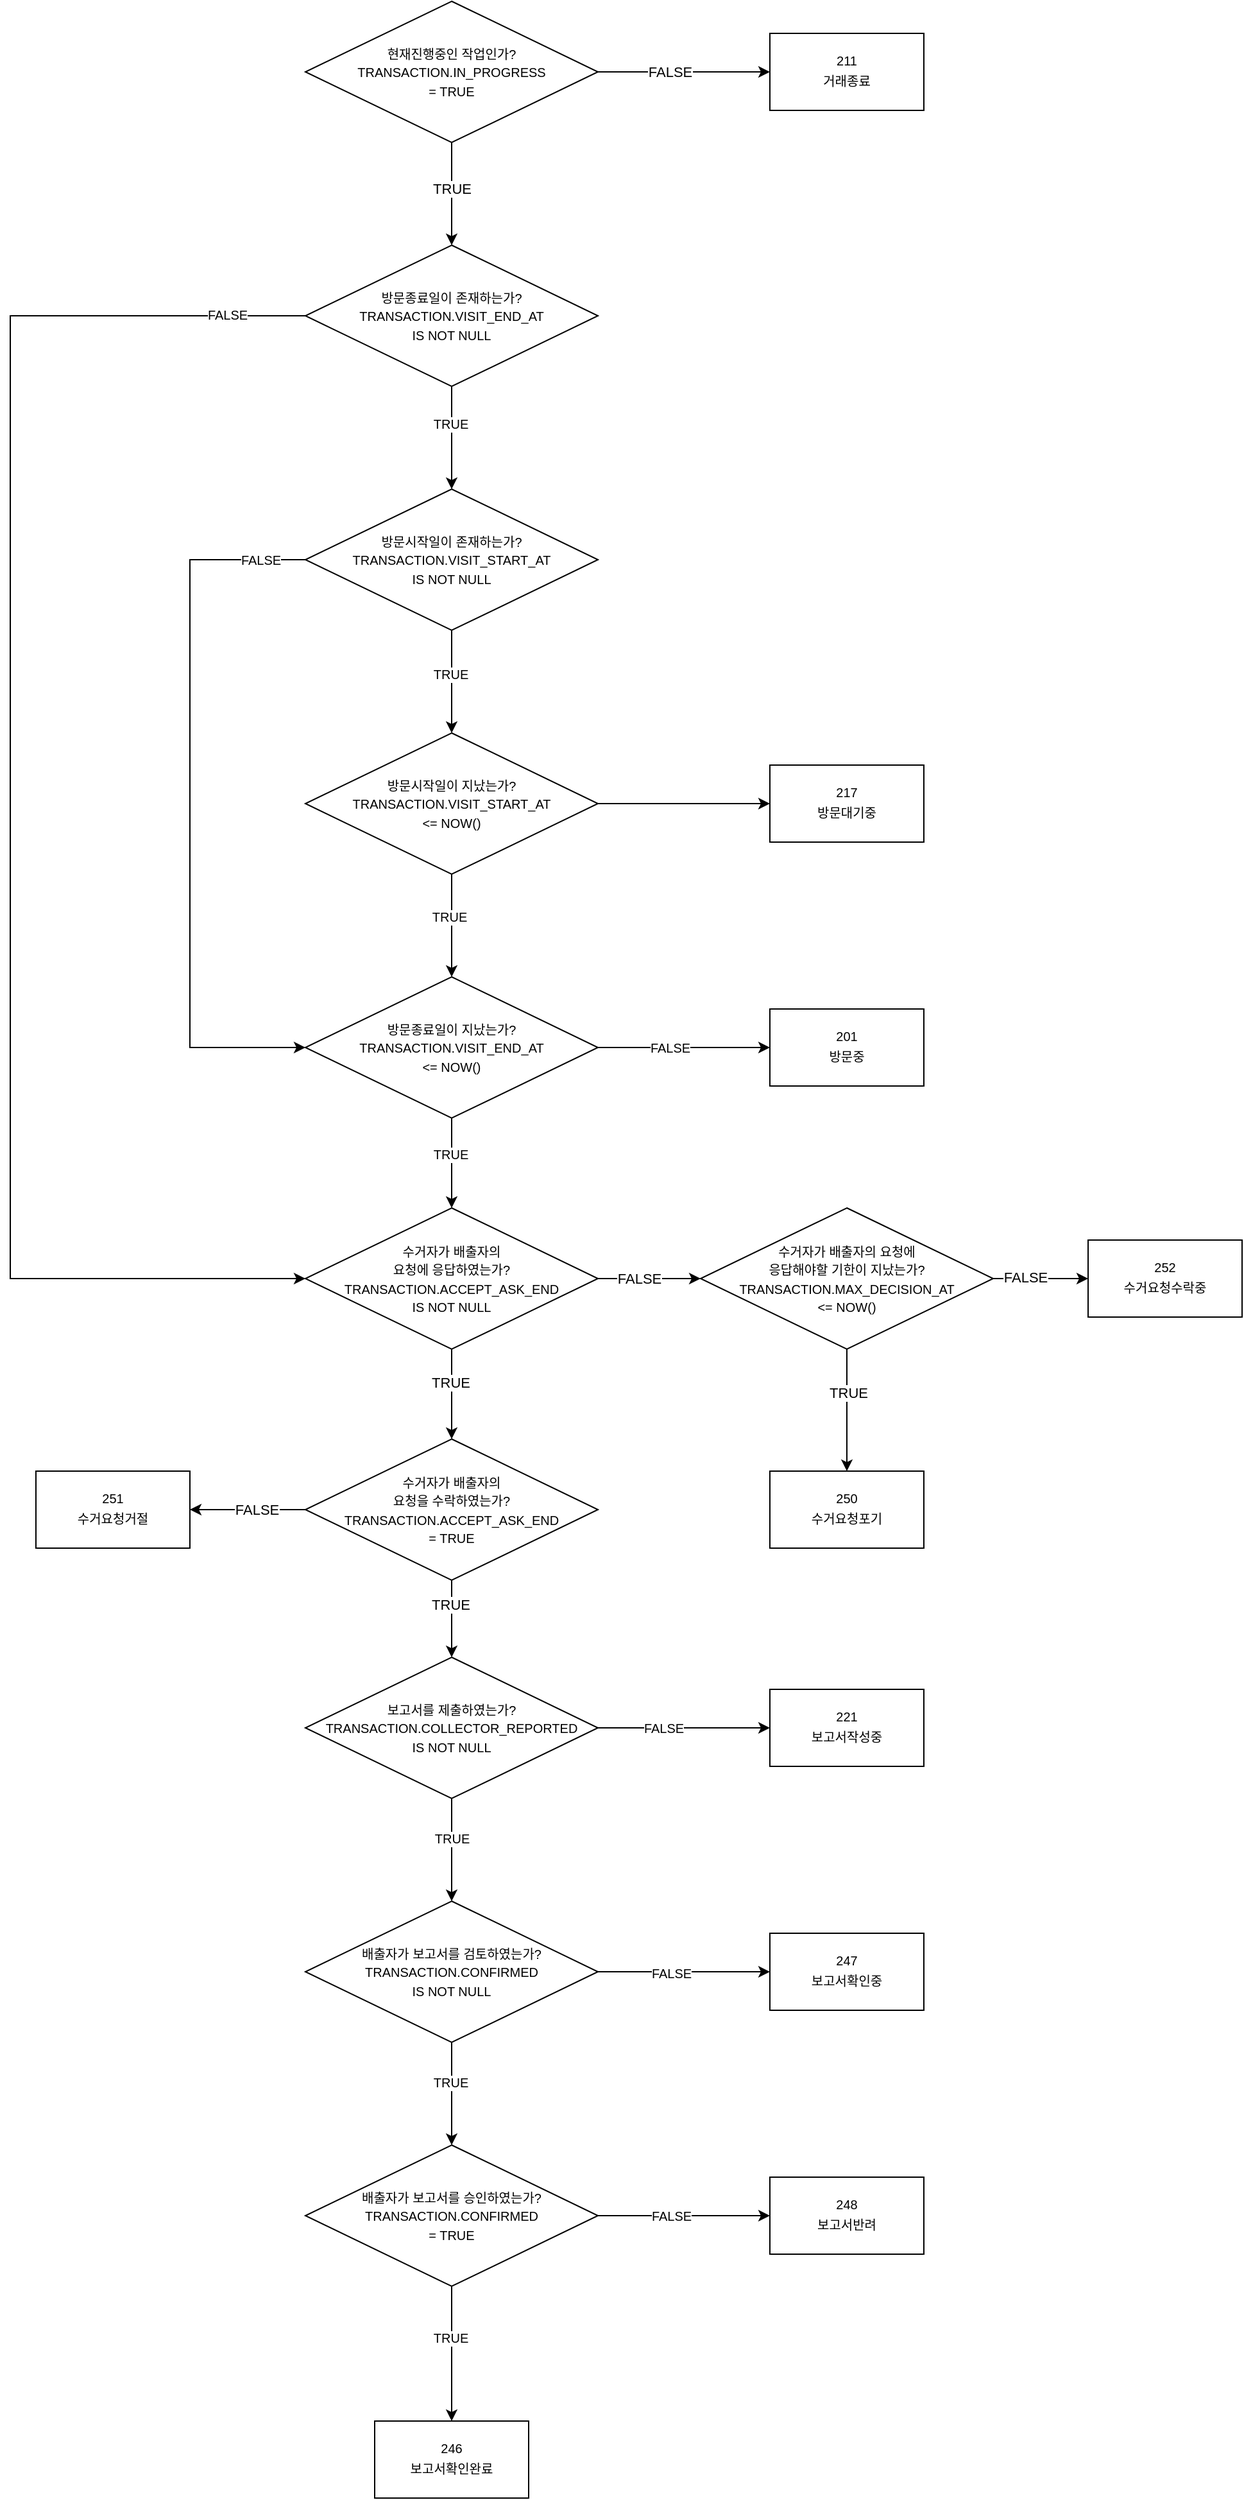 <mxfile>
    <diagram id="NKuB78-2iF7RFg5ZVrHi" name="Page-1">
        <mxGraphModel dx="2968" dy="1141" grid="1" gridSize="10" guides="1" tooltips="1" connect="1" arrows="1" fold="1" page="1" pageScale="1" pageWidth="827" pageHeight="1169" math="0" shadow="0">
            <root>
                <mxCell id="0"/>
                <mxCell id="1" parent="0"/>
                <mxCell id="uX54Qr66YurnJH-6QOxl-3" value="" style="edgeStyle=orthogonalEdgeStyle;rounded=0;orthogonalLoop=1;jettySize=auto;html=1;" parent="1" source="uX54Qr66YurnJH-6QOxl-1" target="uX54Qr66YurnJH-6QOxl-2" edge="1">
                    <mxGeometry relative="1" as="geometry"/>
                </mxCell>
                <mxCell id="uX54Qr66YurnJH-6QOxl-4" value="FALSE" style="edgeLabel;html=1;align=center;verticalAlign=middle;resizable=0;points=[];" parent="uX54Qr66YurnJH-6QOxl-3" vertex="1" connectable="0">
                    <mxGeometry x="-0.17" relative="1" as="geometry">
                        <mxPoint as="offset"/>
                    </mxGeometry>
                </mxCell>
                <mxCell id="uX54Qr66YurnJH-6QOxl-6" value="" style="edgeStyle=orthogonalEdgeStyle;rounded=0;orthogonalLoop=1;jettySize=auto;html=1;" parent="1" source="uX54Qr66YurnJH-6QOxl-1" target="uX54Qr66YurnJH-6QOxl-5" edge="1">
                    <mxGeometry relative="1" as="geometry"/>
                </mxCell>
                <mxCell id="uX54Qr66YurnJH-6QOxl-7" value="TRUE" style="edgeLabel;html=1;align=center;verticalAlign=middle;resizable=0;points=[];" parent="uX54Qr66YurnJH-6QOxl-6" vertex="1" connectable="0">
                    <mxGeometry x="-0.11" relative="1" as="geometry">
                        <mxPoint as="offset"/>
                    </mxGeometry>
                </mxCell>
                <mxCell id="uX54Qr66YurnJH-6QOxl-1" value="&lt;font style=&quot;font-size: 10px&quot;&gt;&lt;span style=&quot;font-size: 10px&quot;&gt;현재진행중인 작업인가?&lt;/span&gt;&lt;br style=&quot;font-size: 10px&quot;&gt;TRANSACTION.IN_PROGRESS&lt;br&gt;= TRUE&lt;br&gt;&lt;/font&gt;" style="rhombus;whiteSpace=wrap;html=1;" parent="1" vertex="1">
                    <mxGeometry x="-560" y="40" width="228" height="110" as="geometry"/>
                </mxCell>
                <mxCell id="uX54Qr66YurnJH-6QOxl-2" value="&lt;font style=&quot;font-size: 10px&quot;&gt;211&lt;br&gt;&lt;/font&gt;&lt;table style=&quot;font-size: 10px&quot;&gt;&lt;tbody&gt;&lt;tr&gt;&lt;td&gt;&lt;font style=&quot;font-size: 10px&quot;&gt;거래종료&lt;/font&gt;&lt;/td&gt;&lt;/tr&gt;&lt;/tbody&gt;&lt;/table&gt;" style="whiteSpace=wrap;html=1;" parent="1" vertex="1">
                    <mxGeometry x="-198" y="65" width="120" height="60" as="geometry"/>
                </mxCell>
                <mxCell id="uX54Qr66YurnJH-6QOxl-14" value="" style="edgeStyle=orthogonalEdgeStyle;rounded=0;orthogonalLoop=1;jettySize=auto;html=1;fontSize=10;" parent="1" source="uX54Qr66YurnJH-6QOxl-5" target="uX54Qr66YurnJH-6QOxl-13" edge="1">
                    <mxGeometry relative="1" as="geometry"/>
                </mxCell>
                <mxCell id="uX54Qr66YurnJH-6QOxl-17" value="TRUE" style="edgeLabel;html=1;align=center;verticalAlign=middle;resizable=0;points=[];fontSize=10;" parent="uX54Qr66YurnJH-6QOxl-14" vertex="1" connectable="0">
                    <mxGeometry x="-0.29" y="-1" relative="1" as="geometry">
                        <mxPoint as="offset"/>
                    </mxGeometry>
                </mxCell>
                <mxCell id="uX54Qr66YurnJH-6QOxl-51" style="edgeStyle=orthogonalEdgeStyle;rounded=0;orthogonalLoop=1;jettySize=auto;html=1;entryX=0;entryY=0.5;entryDx=0;entryDy=0;fontSize=10;exitX=0;exitY=0.5;exitDx=0;exitDy=0;" parent="1" source="uX54Qr66YurnJH-6QOxl-5" target="3" edge="1">
                    <mxGeometry relative="1" as="geometry">
                        <Array as="points">
                            <mxPoint x="-790" y="285"/>
                            <mxPoint x="-790" y="1035"/>
                        </Array>
                    </mxGeometry>
                </mxCell>
                <mxCell id="uX54Qr66YurnJH-6QOxl-52" value="FALSE" style="edgeLabel;html=1;align=center;verticalAlign=middle;resizable=0;points=[];fontSize=10;" parent="uX54Qr66YurnJH-6QOxl-51" vertex="1" connectable="0">
                    <mxGeometry x="-0.898" y="-1" relative="1" as="geometry">
                        <mxPoint as="offset"/>
                    </mxGeometry>
                </mxCell>
                <mxCell id="uX54Qr66YurnJH-6QOxl-5" value="&lt;font style=&quot;font-size: 10px&quot;&gt;&lt;span style=&quot;font-size: 10px&quot;&gt;방문종료일이 존재하는가?&lt;/span&gt;&lt;br style=&quot;font-size: 10px&quot;&gt;&lt;span style=&quot;font-size: 10px&quot;&gt;TRANSACTION.VISIT_END_AT&lt;/span&gt;&lt;br&gt;&lt;span&gt;IS NOT NULL&lt;/span&gt;&lt;br&gt;&lt;/font&gt;" style="rhombus;whiteSpace=wrap;html=1;" parent="1" vertex="1">
                    <mxGeometry x="-560" y="230" width="228" height="110" as="geometry"/>
                </mxCell>
                <mxCell id="uX54Qr66YurnJH-6QOxl-16" value="" style="edgeStyle=orthogonalEdgeStyle;rounded=0;orthogonalLoop=1;jettySize=auto;html=1;fontSize=10;" parent="1" source="uX54Qr66YurnJH-6QOxl-13" target="uX54Qr66YurnJH-6QOxl-15" edge="1">
                    <mxGeometry relative="1" as="geometry"/>
                </mxCell>
                <mxCell id="uX54Qr66YurnJH-6QOxl-18" value="TRUE" style="edgeLabel;html=1;align=center;verticalAlign=middle;resizable=0;points=[];fontSize=10;" parent="uX54Qr66YurnJH-6QOxl-16" vertex="1" connectable="0">
                    <mxGeometry x="-0.15" y="-1" relative="1" as="geometry">
                        <mxPoint as="offset"/>
                    </mxGeometry>
                </mxCell>
                <mxCell id="uX54Qr66YurnJH-6QOxl-22" style="edgeStyle=orthogonalEdgeStyle;rounded=0;orthogonalLoop=1;jettySize=auto;html=1;entryX=0;entryY=0.5;entryDx=0;entryDy=0;fontSize=10;exitX=0;exitY=0.5;exitDx=0;exitDy=0;" parent="1" source="uX54Qr66YurnJH-6QOxl-13" target="uX54Qr66YurnJH-6QOxl-19" edge="1">
                    <mxGeometry relative="1" as="geometry">
                        <Array as="points">
                            <mxPoint x="-650" y="475"/>
                            <mxPoint x="-650" y="855"/>
                        </Array>
                    </mxGeometry>
                </mxCell>
                <mxCell id="uX54Qr66YurnJH-6QOxl-23" value="FALSE" style="edgeLabel;html=1;align=center;verticalAlign=middle;resizable=0;points=[];fontSize=10;" parent="uX54Qr66YurnJH-6QOxl-22" vertex="1" connectable="0">
                    <mxGeometry x="-0.824" y="1" relative="1" as="geometry">
                        <mxPoint x="14" y="-1" as="offset"/>
                    </mxGeometry>
                </mxCell>
                <mxCell id="uX54Qr66YurnJH-6QOxl-13" value="&lt;font style=&quot;font-size: 10px&quot;&gt;&lt;span style=&quot;font-size: 10px&quot;&gt;방문시작일이 존재하는가?&lt;/span&gt;&lt;br style=&quot;font-size: 10px&quot;&gt;&lt;span style=&quot;font-size: 10px&quot;&gt;TRANSACTION.VISIT_START_AT&lt;/span&gt;&lt;br&gt;&lt;span&gt;IS NOT NULL&lt;/span&gt;&lt;br&gt;&lt;/font&gt;" style="rhombus;whiteSpace=wrap;html=1;" parent="1" vertex="1">
                    <mxGeometry x="-560" y="420" width="228" height="110" as="geometry"/>
                </mxCell>
                <mxCell id="uX54Qr66YurnJH-6QOxl-20" value="" style="edgeStyle=orthogonalEdgeStyle;rounded=0;orthogonalLoop=1;jettySize=auto;html=1;fontSize=10;" parent="1" source="uX54Qr66YurnJH-6QOxl-15" target="uX54Qr66YurnJH-6QOxl-19" edge="1">
                    <mxGeometry relative="1" as="geometry"/>
                </mxCell>
                <mxCell id="uX54Qr66YurnJH-6QOxl-21" value="TRUE" style="edgeLabel;html=1;align=center;verticalAlign=middle;resizable=0;points=[];fontSize=10;" parent="uX54Qr66YurnJH-6QOxl-20" vertex="1" connectable="0">
                    <mxGeometry x="-0.186" y="-2" relative="1" as="geometry">
                        <mxPoint as="offset"/>
                    </mxGeometry>
                </mxCell>
                <mxCell id="uX54Qr66YurnJH-6QOxl-28" value="" style="edgeStyle=orthogonalEdgeStyle;rounded=0;orthogonalLoop=1;jettySize=auto;html=1;fontSize=10;" parent="1" source="uX54Qr66YurnJH-6QOxl-15" target="uX54Qr66YurnJH-6QOxl-27" edge="1">
                    <mxGeometry relative="1" as="geometry"/>
                </mxCell>
                <mxCell id="uX54Qr66YurnJH-6QOxl-15" value="&lt;font style=&quot;font-size: 10px&quot;&gt;&lt;span style=&quot;font-size: 10px&quot;&gt;방문시작일이 지났는가?&lt;/span&gt;&lt;br style=&quot;font-size: 10px&quot;&gt;&lt;span style=&quot;font-size: 10px&quot;&gt;TRANSACTION.VISIT_START_AT&lt;/span&gt;&lt;br&gt;&lt;span&gt;&amp;lt;= NOW()&lt;/span&gt;&lt;br&gt;&lt;/font&gt;" style="rhombus;whiteSpace=wrap;html=1;" parent="1" vertex="1">
                    <mxGeometry x="-560" y="610" width="228" height="110" as="geometry"/>
                </mxCell>
                <mxCell id="uX54Qr66YurnJH-6QOxl-25" value="" style="edgeStyle=orthogonalEdgeStyle;rounded=0;orthogonalLoop=1;jettySize=auto;html=1;fontSize=10;" parent="1" source="uX54Qr66YurnJH-6QOxl-19" target="uX54Qr66YurnJH-6QOxl-24" edge="1">
                    <mxGeometry relative="1" as="geometry"/>
                </mxCell>
                <mxCell id="uX54Qr66YurnJH-6QOxl-26" value="FALSE" style="edgeLabel;html=1;align=center;verticalAlign=middle;resizable=0;points=[];fontSize=10;" parent="uX54Qr66YurnJH-6QOxl-25" vertex="1" connectable="0">
                    <mxGeometry x="-0.164" relative="1" as="geometry">
                        <mxPoint as="offset"/>
                    </mxGeometry>
                </mxCell>
                <mxCell id="uX54Qr66YurnJH-6QOxl-30" value="" style="edgeStyle=orthogonalEdgeStyle;rounded=0;orthogonalLoop=1;jettySize=auto;html=1;fontSize=10;entryX=0.5;entryY=0;entryDx=0;entryDy=0;" parent="1" source="uX54Qr66YurnJH-6QOxl-19" target="3" edge="1">
                    <mxGeometry relative="1" as="geometry"/>
                </mxCell>
                <mxCell id="uX54Qr66YurnJH-6QOxl-31" value="TRUE" style="edgeLabel;html=1;align=center;verticalAlign=middle;resizable=0;points=[];fontSize=10;" parent="uX54Qr66YurnJH-6QOxl-30" vertex="1" connectable="0">
                    <mxGeometry x="-0.207" y="-1" relative="1" as="geometry">
                        <mxPoint as="offset"/>
                    </mxGeometry>
                </mxCell>
                <mxCell id="uX54Qr66YurnJH-6QOxl-19" value="&lt;font style=&quot;font-size: 10px&quot;&gt;&lt;span style=&quot;font-size: 10px&quot;&gt;방문종료일이 지났는가?&lt;/span&gt;&lt;br style=&quot;font-size: 10px&quot;&gt;&lt;span style=&quot;font-size: 10px&quot;&gt;TRANSACTION.VISIT_END_AT&lt;/span&gt;&lt;br&gt;&lt;span&gt;&amp;lt;= NOW()&lt;/span&gt;&lt;br&gt;&lt;/font&gt;" style="rhombus;whiteSpace=wrap;html=1;" parent="1" vertex="1">
                    <mxGeometry x="-560" y="800" width="228" height="110" as="geometry"/>
                </mxCell>
                <mxCell id="uX54Qr66YurnJH-6QOxl-24" value="&lt;font style=&quot;font-size: 10px&quot;&gt;201&lt;br&gt;&lt;/font&gt;&lt;table style=&quot;font-size: 10px&quot;&gt;&lt;tbody&gt;&lt;tr&gt;&lt;td&gt;방문중&lt;/td&gt;&lt;/tr&gt;&lt;/tbody&gt;&lt;/table&gt;" style="whiteSpace=wrap;html=1;" parent="1" vertex="1">
                    <mxGeometry x="-198" y="825" width="120" height="60" as="geometry"/>
                </mxCell>
                <mxCell id="uX54Qr66YurnJH-6QOxl-27" value="&lt;font style=&quot;font-size: 10px&quot;&gt;217&lt;br&gt;&lt;/font&gt;&lt;table style=&quot;font-size: 10px&quot;&gt;&lt;tbody&gt;&lt;tr&gt;&lt;td&gt;방문대기중&lt;/td&gt;&lt;/tr&gt;&lt;/tbody&gt;&lt;/table&gt;" style="whiteSpace=wrap;html=1;" parent="1" vertex="1">
                    <mxGeometry x="-198" y="635" width="120" height="60" as="geometry"/>
                </mxCell>
                <mxCell id="uX54Qr66YurnJH-6QOxl-33" value="" style="edgeStyle=orthogonalEdgeStyle;rounded=0;orthogonalLoop=1;jettySize=auto;html=1;fontSize=10;" parent="1" source="uX54Qr66YurnJH-6QOxl-29" target="uX54Qr66YurnJH-6QOxl-32" edge="1">
                    <mxGeometry relative="1" as="geometry"/>
                </mxCell>
                <mxCell id="uX54Qr66YurnJH-6QOxl-34" value="FALSE" style="edgeLabel;html=1;align=center;verticalAlign=middle;resizable=0;points=[];fontSize=10;" parent="uX54Qr66YurnJH-6QOxl-33" vertex="1" connectable="0">
                    <mxGeometry x="-0.241" relative="1" as="geometry">
                        <mxPoint as="offset"/>
                    </mxGeometry>
                </mxCell>
                <mxCell id="uX54Qr66YurnJH-6QOxl-36" value="" style="edgeStyle=orthogonalEdgeStyle;rounded=0;orthogonalLoop=1;jettySize=auto;html=1;fontSize=10;" parent="1" source="uX54Qr66YurnJH-6QOxl-29" target="uX54Qr66YurnJH-6QOxl-35" edge="1">
                    <mxGeometry relative="1" as="geometry"/>
                </mxCell>
                <mxCell id="uX54Qr66YurnJH-6QOxl-37" value="TRUE" style="edgeLabel;html=1;align=center;verticalAlign=middle;resizable=0;points=[];fontSize=10;" parent="uX54Qr66YurnJH-6QOxl-36" vertex="1" connectable="0">
                    <mxGeometry x="-0.229" relative="1" as="geometry">
                        <mxPoint as="offset"/>
                    </mxGeometry>
                </mxCell>
                <mxCell id="uX54Qr66YurnJH-6QOxl-29" value="&lt;font&gt;&lt;span style=&quot;font-size: 10px&quot;&gt;보고서를 제출하였는가?&lt;/span&gt;&lt;br style=&quot;font-size: 10px&quot;&gt;&lt;span style=&quot;font-size: 10px&quot;&gt;TRANSACTION.COLLECTOR_REPORTED&lt;/span&gt;&lt;br&gt;&lt;span style=&quot;font-size: 10px&quot;&gt;IS NOT NULL&lt;/span&gt;&lt;br&gt;&lt;/font&gt;" style="rhombus;whiteSpace=wrap;html=1;" parent="1" vertex="1">
                    <mxGeometry x="-560" y="1330" width="228" height="110" as="geometry"/>
                </mxCell>
                <mxCell id="uX54Qr66YurnJH-6QOxl-32" value="&lt;font style=&quot;font-size: 10px&quot;&gt;221&lt;br&gt;&lt;/font&gt;&lt;table style=&quot;font-size: 10px&quot;&gt;&lt;tbody&gt;&lt;tr&gt;&lt;td&gt;보고서작성중&lt;/td&gt;&lt;/tr&gt;&lt;/tbody&gt;&lt;/table&gt;" style="whiteSpace=wrap;html=1;" parent="1" vertex="1">
                    <mxGeometry x="-198" y="1355" width="120" height="60" as="geometry"/>
                </mxCell>
                <mxCell id="uX54Qr66YurnJH-6QOxl-42" value="" style="edgeStyle=orthogonalEdgeStyle;rounded=0;orthogonalLoop=1;jettySize=auto;html=1;fontSize=10;" parent="1" source="uX54Qr66YurnJH-6QOxl-35" target="uX54Qr66YurnJH-6QOxl-41" edge="1">
                    <mxGeometry relative="1" as="geometry"/>
                </mxCell>
                <mxCell id="uX54Qr66YurnJH-6QOxl-43" value="TRUE" style="edgeLabel;html=1;align=center;verticalAlign=middle;resizable=0;points=[];fontSize=10;" parent="uX54Qr66YurnJH-6QOxl-42" vertex="1" connectable="0">
                    <mxGeometry x="-0.221" y="-1" relative="1" as="geometry">
                        <mxPoint as="offset"/>
                    </mxGeometry>
                </mxCell>
                <mxCell id="uX54Qr66YurnJH-6QOxl-54" value="" style="edgeStyle=orthogonalEdgeStyle;rounded=0;orthogonalLoop=1;jettySize=auto;html=1;fontSize=10;" parent="1" source="uX54Qr66YurnJH-6QOxl-35" target="uX54Qr66YurnJH-6QOxl-53" edge="1">
                    <mxGeometry relative="1" as="geometry"/>
                </mxCell>
                <mxCell id="uX54Qr66YurnJH-6QOxl-55" value="FALSE" style="edgeLabel;html=1;align=center;verticalAlign=middle;resizable=0;points=[];fontSize=10;" parent="uX54Qr66YurnJH-6QOxl-54" vertex="1" connectable="0">
                    <mxGeometry x="-0.16" y="-1" relative="1" as="geometry">
                        <mxPoint as="offset"/>
                    </mxGeometry>
                </mxCell>
                <mxCell id="uX54Qr66YurnJH-6QOxl-35" value="&lt;font&gt;&lt;span style=&quot;font-size: 10px&quot;&gt;배출자가 보고서를 검토하였는가?&lt;/span&gt;&lt;br style=&quot;font-size: 10px&quot;&gt;&lt;span style=&quot;font-size: 10px&quot;&gt;TRANSACTION.&lt;/span&gt;&lt;span style=&quot;font-size: 10px&quot;&gt;CONFIRMED&lt;/span&gt;&lt;br&gt;&lt;span style=&quot;font-size: 10px&quot;&gt;IS NOT NULL&lt;/span&gt;&lt;br&gt;&lt;/font&gt;" style="rhombus;whiteSpace=wrap;html=1;" parent="1" vertex="1">
                    <mxGeometry x="-560" y="1520" width="228" height="110" as="geometry"/>
                </mxCell>
                <mxCell id="uX54Qr66YurnJH-6QOxl-45" value="" style="edgeStyle=orthogonalEdgeStyle;rounded=0;orthogonalLoop=1;jettySize=auto;html=1;fontSize=10;" parent="1" source="uX54Qr66YurnJH-6QOxl-41" target="uX54Qr66YurnJH-6QOxl-44" edge="1">
                    <mxGeometry relative="1" as="geometry"/>
                </mxCell>
                <mxCell id="uX54Qr66YurnJH-6QOxl-46" value="TRUE" style="edgeLabel;html=1;align=center;verticalAlign=middle;resizable=0;points=[];fontSize=10;" parent="uX54Qr66YurnJH-6QOxl-45" vertex="1" connectable="0">
                    <mxGeometry x="-0.238" y="-1" relative="1" as="geometry">
                        <mxPoint as="offset"/>
                    </mxGeometry>
                </mxCell>
                <mxCell id="uX54Qr66YurnJH-6QOxl-48" value="" style="edgeStyle=orthogonalEdgeStyle;rounded=0;orthogonalLoop=1;jettySize=auto;html=1;fontSize=10;" parent="1" source="uX54Qr66YurnJH-6QOxl-41" target="uX54Qr66YurnJH-6QOxl-47" edge="1">
                    <mxGeometry relative="1" as="geometry"/>
                </mxCell>
                <mxCell id="uX54Qr66YurnJH-6QOxl-56" value="FALSE" style="edgeLabel;html=1;align=center;verticalAlign=middle;resizable=0;points=[];fontSize=10;" parent="uX54Qr66YurnJH-6QOxl-48" vertex="1" connectable="0">
                    <mxGeometry x="-0.146" relative="1" as="geometry">
                        <mxPoint as="offset"/>
                    </mxGeometry>
                </mxCell>
                <mxCell id="uX54Qr66YurnJH-6QOxl-41" value="&lt;font&gt;&lt;span style=&quot;font-size: 10px&quot;&gt;배출자가 보고서를 승인하였는가?&lt;/span&gt;&lt;br style=&quot;font-size: 10px&quot;&gt;&lt;span style=&quot;font-size: 10px&quot;&gt;TRANSACTION.&lt;/span&gt;&lt;span style=&quot;font-size: 10px&quot;&gt;CONFIRMED&lt;/span&gt;&lt;br&gt;&lt;span style=&quot;font-size: 10px&quot;&gt;= TRUE&lt;/span&gt;&lt;br&gt;&lt;/font&gt;" style="rhombus;whiteSpace=wrap;html=1;" parent="1" vertex="1">
                    <mxGeometry x="-560" y="1710" width="228" height="110" as="geometry"/>
                </mxCell>
                <mxCell id="uX54Qr66YurnJH-6QOxl-44" value="&lt;font style=&quot;font-size: 10px&quot;&gt;246&lt;br&gt;&lt;/font&gt;&lt;table style=&quot;font-size: 10px&quot;&gt;&lt;tbody&gt;&lt;tr&gt;&lt;td&gt;보고서확인완료&lt;/td&gt;&lt;/tr&gt;&lt;/tbody&gt;&lt;/table&gt;" style="whiteSpace=wrap;html=1;" parent="1" vertex="1">
                    <mxGeometry x="-506" y="1925" width="120" height="60" as="geometry"/>
                </mxCell>
                <mxCell id="uX54Qr66YurnJH-6QOxl-47" value="&lt;font style=&quot;font-size: 10px&quot;&gt;248&lt;br&gt;&lt;/font&gt;&lt;table style=&quot;font-size: 10px&quot;&gt;&lt;tbody&gt;&lt;tr&gt;&lt;td&gt;보고서반려&lt;/td&gt;&lt;/tr&gt;&lt;/tbody&gt;&lt;/table&gt;" style="whiteSpace=wrap;html=1;" parent="1" vertex="1">
                    <mxGeometry x="-198" y="1735" width="120" height="60" as="geometry"/>
                </mxCell>
                <mxCell id="uX54Qr66YurnJH-6QOxl-53" value="&lt;font style=&quot;font-size: 10px&quot;&gt;247&lt;br&gt;&lt;/font&gt;&lt;table style=&quot;font-size: 10px&quot;&gt;&lt;tbody&gt;&lt;tr&gt;&lt;td&gt;보고서확인중&lt;/td&gt;&lt;/tr&gt;&lt;/tbody&gt;&lt;/table&gt;" style="whiteSpace=wrap;html=1;" parent="1" vertex="1">
                    <mxGeometry x="-198" y="1545" width="120" height="60" as="geometry"/>
                </mxCell>
                <mxCell id="5" value="" style="edgeStyle=none;html=1;" edge="1" parent="1" source="3" target="4">
                    <mxGeometry relative="1" as="geometry"/>
                </mxCell>
                <mxCell id="6" value="TRUE" style="edgeLabel;html=1;align=center;verticalAlign=middle;resizable=0;points=[];" vertex="1" connectable="0" parent="5">
                    <mxGeometry x="-0.259" y="-1" relative="1" as="geometry">
                        <mxPoint as="offset"/>
                    </mxGeometry>
                </mxCell>
                <mxCell id="10" value="" style="edgeStyle=none;html=1;" edge="1" parent="1" source="3" target="9">
                    <mxGeometry relative="1" as="geometry"/>
                </mxCell>
                <mxCell id="11" value="FALSE" style="edgeLabel;html=1;align=center;verticalAlign=middle;resizable=0;points=[];" vertex="1" connectable="0" parent="10">
                    <mxGeometry x="-0.351" relative="1" as="geometry">
                        <mxPoint x="6" as="offset"/>
                    </mxGeometry>
                </mxCell>
                <mxCell id="3" value="&lt;font&gt;&lt;span style=&quot;font-size: 10px&quot;&gt;수거자가 배출자의 &lt;br&gt;요청에 응답하였는가?&lt;/span&gt;&lt;br style=&quot;font-size: 10px&quot;&gt;&lt;span style=&quot;font-size: 10px&quot;&gt;TRANSACTION.ACCEPT_ASK_END&lt;/span&gt;&lt;br&gt;&lt;span style=&quot;font-size: 10px&quot;&gt;IS NOT NULL&lt;/span&gt;&lt;br&gt;&lt;/font&gt;" style="rhombus;whiteSpace=wrap;html=1;" vertex="1" parent="1">
                    <mxGeometry x="-560" y="980" width="228" height="110" as="geometry"/>
                </mxCell>
                <mxCell id="7" value="" style="edgeStyle=none;html=1;" edge="1" parent="1" source="4" target="uX54Qr66YurnJH-6QOxl-29">
                    <mxGeometry relative="1" as="geometry"/>
                </mxCell>
                <mxCell id="8" value="TRUE" style="edgeLabel;html=1;align=center;verticalAlign=middle;resizable=0;points=[];" vertex="1" connectable="0" parent="7">
                    <mxGeometry x="-0.364" y="-1" relative="1" as="geometry">
                        <mxPoint as="offset"/>
                    </mxGeometry>
                </mxCell>
                <mxCell id="13" style="edgeStyle=none;html=1;entryX=1;entryY=0.5;entryDx=0;entryDy=0;" edge="1" parent="1" source="4" target="12">
                    <mxGeometry relative="1" as="geometry"/>
                </mxCell>
                <mxCell id="15" value="FALSE" style="edgeLabel;html=1;align=center;verticalAlign=middle;resizable=0;points=[];" vertex="1" connectable="0" parent="13">
                    <mxGeometry x="-0.16" relative="1" as="geometry">
                        <mxPoint as="offset"/>
                    </mxGeometry>
                </mxCell>
                <mxCell id="4" value="&lt;font&gt;&lt;span style=&quot;font-size: 10px&quot;&gt;수거자가 배출자의 &lt;br&gt;요청을 수락하였는가?&lt;/span&gt;&lt;br style=&quot;font-size: 10px&quot;&gt;&lt;span style=&quot;font-size: 10px&quot;&gt;TRANSACTION.ACCEPT_ASK_END&lt;/span&gt;&lt;br&gt;&lt;span style=&quot;font-size: 10px&quot;&gt;= TRUE&lt;/span&gt;&lt;br&gt;&lt;/font&gt;" style="rhombus;whiteSpace=wrap;html=1;" vertex="1" parent="1">
                    <mxGeometry x="-560" y="1160" width="228" height="110" as="geometry"/>
                </mxCell>
                <mxCell id="17" value="" style="edgeStyle=none;html=1;" edge="1" parent="1" source="9" target="16">
                    <mxGeometry relative="1" as="geometry"/>
                </mxCell>
                <mxCell id="18" value="FALSE" style="edgeLabel;html=1;align=center;verticalAlign=middle;resizable=0;points=[];" vertex="1" connectable="0" parent="17">
                    <mxGeometry x="-0.338" y="1" relative="1" as="geometry">
                        <mxPoint as="offset"/>
                    </mxGeometry>
                </mxCell>
                <mxCell id="20" value="" style="edgeStyle=none;html=1;" edge="1" parent="1" source="9" target="19">
                    <mxGeometry relative="1" as="geometry"/>
                </mxCell>
                <mxCell id="21" value="TRUE" style="edgeLabel;html=1;align=center;verticalAlign=middle;resizable=0;points=[];" vertex="1" connectable="0" parent="20">
                    <mxGeometry x="-0.293" y="1" relative="1" as="geometry">
                        <mxPoint as="offset"/>
                    </mxGeometry>
                </mxCell>
                <mxCell id="9" value="&lt;font&gt;&lt;span style=&quot;font-size: 10px&quot;&gt;수거자가 배출자의 요청에 &lt;br&gt;응답해야할 기한이 지났는가?&lt;/span&gt;&lt;br style=&quot;font-size: 10px&quot;&gt;&lt;span style=&quot;font-size: 10px&quot;&gt;TRANSACTION.&lt;/span&gt;&lt;span style=&quot;font-size: 10px&quot;&gt;MAX_DECISION_AT&lt;/span&gt;&lt;br&gt;&lt;span style=&quot;font-size: 10px&quot;&gt;&amp;lt;= NOW()&lt;/span&gt;&lt;br&gt;&lt;/font&gt;" style="rhombus;whiteSpace=wrap;html=1;" vertex="1" parent="1">
                    <mxGeometry x="-252" y="980" width="228" height="110" as="geometry"/>
                </mxCell>
                <mxCell id="12" value="&lt;font style=&quot;font-size: 10px&quot;&gt;251&lt;br&gt;&lt;/font&gt;&lt;table style=&quot;font-size: 10px&quot;&gt;&lt;tbody&gt;&lt;tr&gt;&lt;td&gt;수거요청거절&lt;/td&gt;&lt;/tr&gt;&lt;/tbody&gt;&lt;/table&gt;" style="whiteSpace=wrap;html=1;" vertex="1" parent="1">
                    <mxGeometry x="-770" y="1185" width="120" height="60" as="geometry"/>
                </mxCell>
                <mxCell id="16" value="&lt;font style=&quot;font-size: 10px&quot;&gt;252&lt;br&gt;&lt;/font&gt;&lt;table style=&quot;font-size: 10px&quot;&gt;&lt;tbody&gt;&lt;tr&gt;&lt;td&gt;수거요청수락중&lt;/td&gt;&lt;/tr&gt;&lt;/tbody&gt;&lt;/table&gt;" style="whiteSpace=wrap;html=1;" vertex="1" parent="1">
                    <mxGeometry x="50" y="1005" width="120" height="60" as="geometry"/>
                </mxCell>
                <mxCell id="19" value="&lt;font style=&quot;font-size: 10px&quot;&gt;250&lt;br&gt;&lt;/font&gt;&lt;table style=&quot;font-size: 10px&quot;&gt;&lt;tbody&gt;&lt;tr&gt;&lt;td&gt;수거요청포기&lt;/td&gt;&lt;/tr&gt;&lt;/tbody&gt;&lt;/table&gt;" style="whiteSpace=wrap;html=1;" vertex="1" parent="1">
                    <mxGeometry x="-198" y="1185" width="120" height="60" as="geometry"/>
                </mxCell>
            </root>
        </mxGraphModel>
    </diagram>
</mxfile>